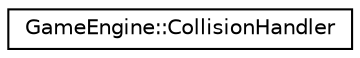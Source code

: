 digraph "Graphical Class Hierarchy"
{
  edge [fontname="Helvetica",fontsize="10",labelfontname="Helvetica",labelfontsize="10"];
  node [fontname="Helvetica",fontsize="10",shape=record];
  rankdir="LR";
  Node0 [label="GameEngine::CollisionHandler",height=0.2,width=0.4,color="black", fillcolor="white", style="filled",URL="$class_game_engine_1_1_collision_handler.html"];
}
